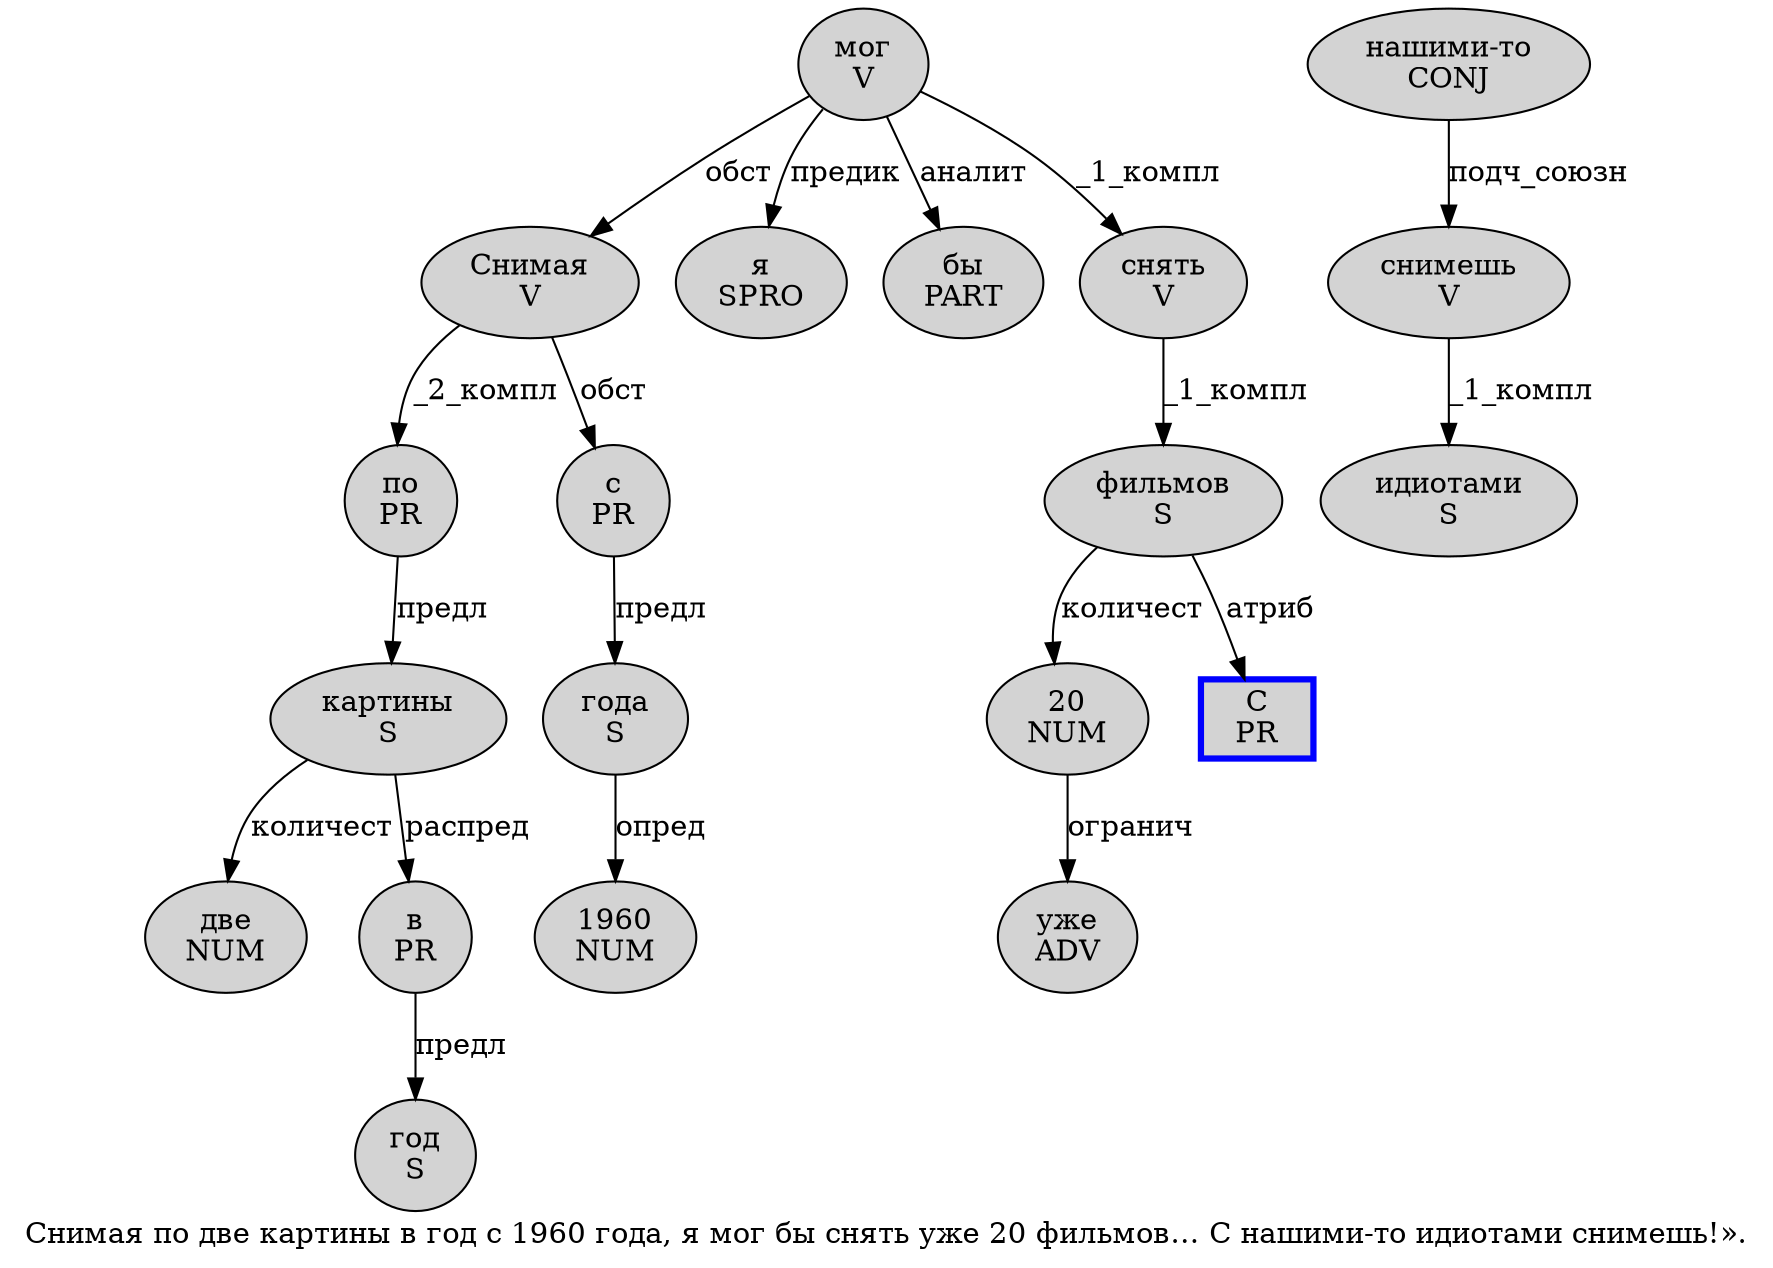 digraph SENTENCE_2118 {
	graph [label="Снимая по две картины в год с 1960 года, я мог бы снять уже 20 фильмов… С нашими-то идиотами снимешь!»."]
	node [style=filled]
		0 [label="Снимая
V" color="" fillcolor=lightgray penwidth=1 shape=ellipse]
		1 [label="по
PR" color="" fillcolor=lightgray penwidth=1 shape=ellipse]
		2 [label="две
NUM" color="" fillcolor=lightgray penwidth=1 shape=ellipse]
		3 [label="картины
S" color="" fillcolor=lightgray penwidth=1 shape=ellipse]
		4 [label="в
PR" color="" fillcolor=lightgray penwidth=1 shape=ellipse]
		5 [label="год
S" color="" fillcolor=lightgray penwidth=1 shape=ellipse]
		6 [label="с
PR" color="" fillcolor=lightgray penwidth=1 shape=ellipse]
		7 [label="1960
NUM" color="" fillcolor=lightgray penwidth=1 shape=ellipse]
		8 [label="года
S" color="" fillcolor=lightgray penwidth=1 shape=ellipse]
		10 [label="я
SPRO" color="" fillcolor=lightgray penwidth=1 shape=ellipse]
		11 [label="мог
V" color="" fillcolor=lightgray penwidth=1 shape=ellipse]
		12 [label="бы
PART" color="" fillcolor=lightgray penwidth=1 shape=ellipse]
		13 [label="снять
V" color="" fillcolor=lightgray penwidth=1 shape=ellipse]
		14 [label="уже
ADV" color="" fillcolor=lightgray penwidth=1 shape=ellipse]
		15 [label="20
NUM" color="" fillcolor=lightgray penwidth=1 shape=ellipse]
		16 [label="фильмов
S" color="" fillcolor=lightgray penwidth=1 shape=ellipse]
		18 [label="С
PR" color=blue fillcolor=lightgray penwidth=3 shape=box]
		19 [label="нашими-то
CONJ" color="" fillcolor=lightgray penwidth=1 shape=ellipse]
		20 [label="идиотами
S" color="" fillcolor=lightgray penwidth=1 shape=ellipse]
		21 [label="снимешь
V" color="" fillcolor=lightgray penwidth=1 shape=ellipse]
			13 -> 16 [label="_1_компл"]
			3 -> 2 [label="количест"]
			3 -> 4 [label="распред"]
			1 -> 3 [label="предл"]
			4 -> 5 [label="предл"]
			11 -> 0 [label="обст"]
			11 -> 10 [label="предик"]
			11 -> 12 [label="аналит"]
			11 -> 13 [label="_1_компл"]
			19 -> 21 [label="подч_союзн"]
			0 -> 1 [label="_2_компл"]
			0 -> 6 [label="обст"]
			8 -> 7 [label="опред"]
			21 -> 20 [label="_1_компл"]
			15 -> 14 [label="огранич"]
			6 -> 8 [label="предл"]
			16 -> 15 [label="количест"]
			16 -> 18 [label="атриб"]
}